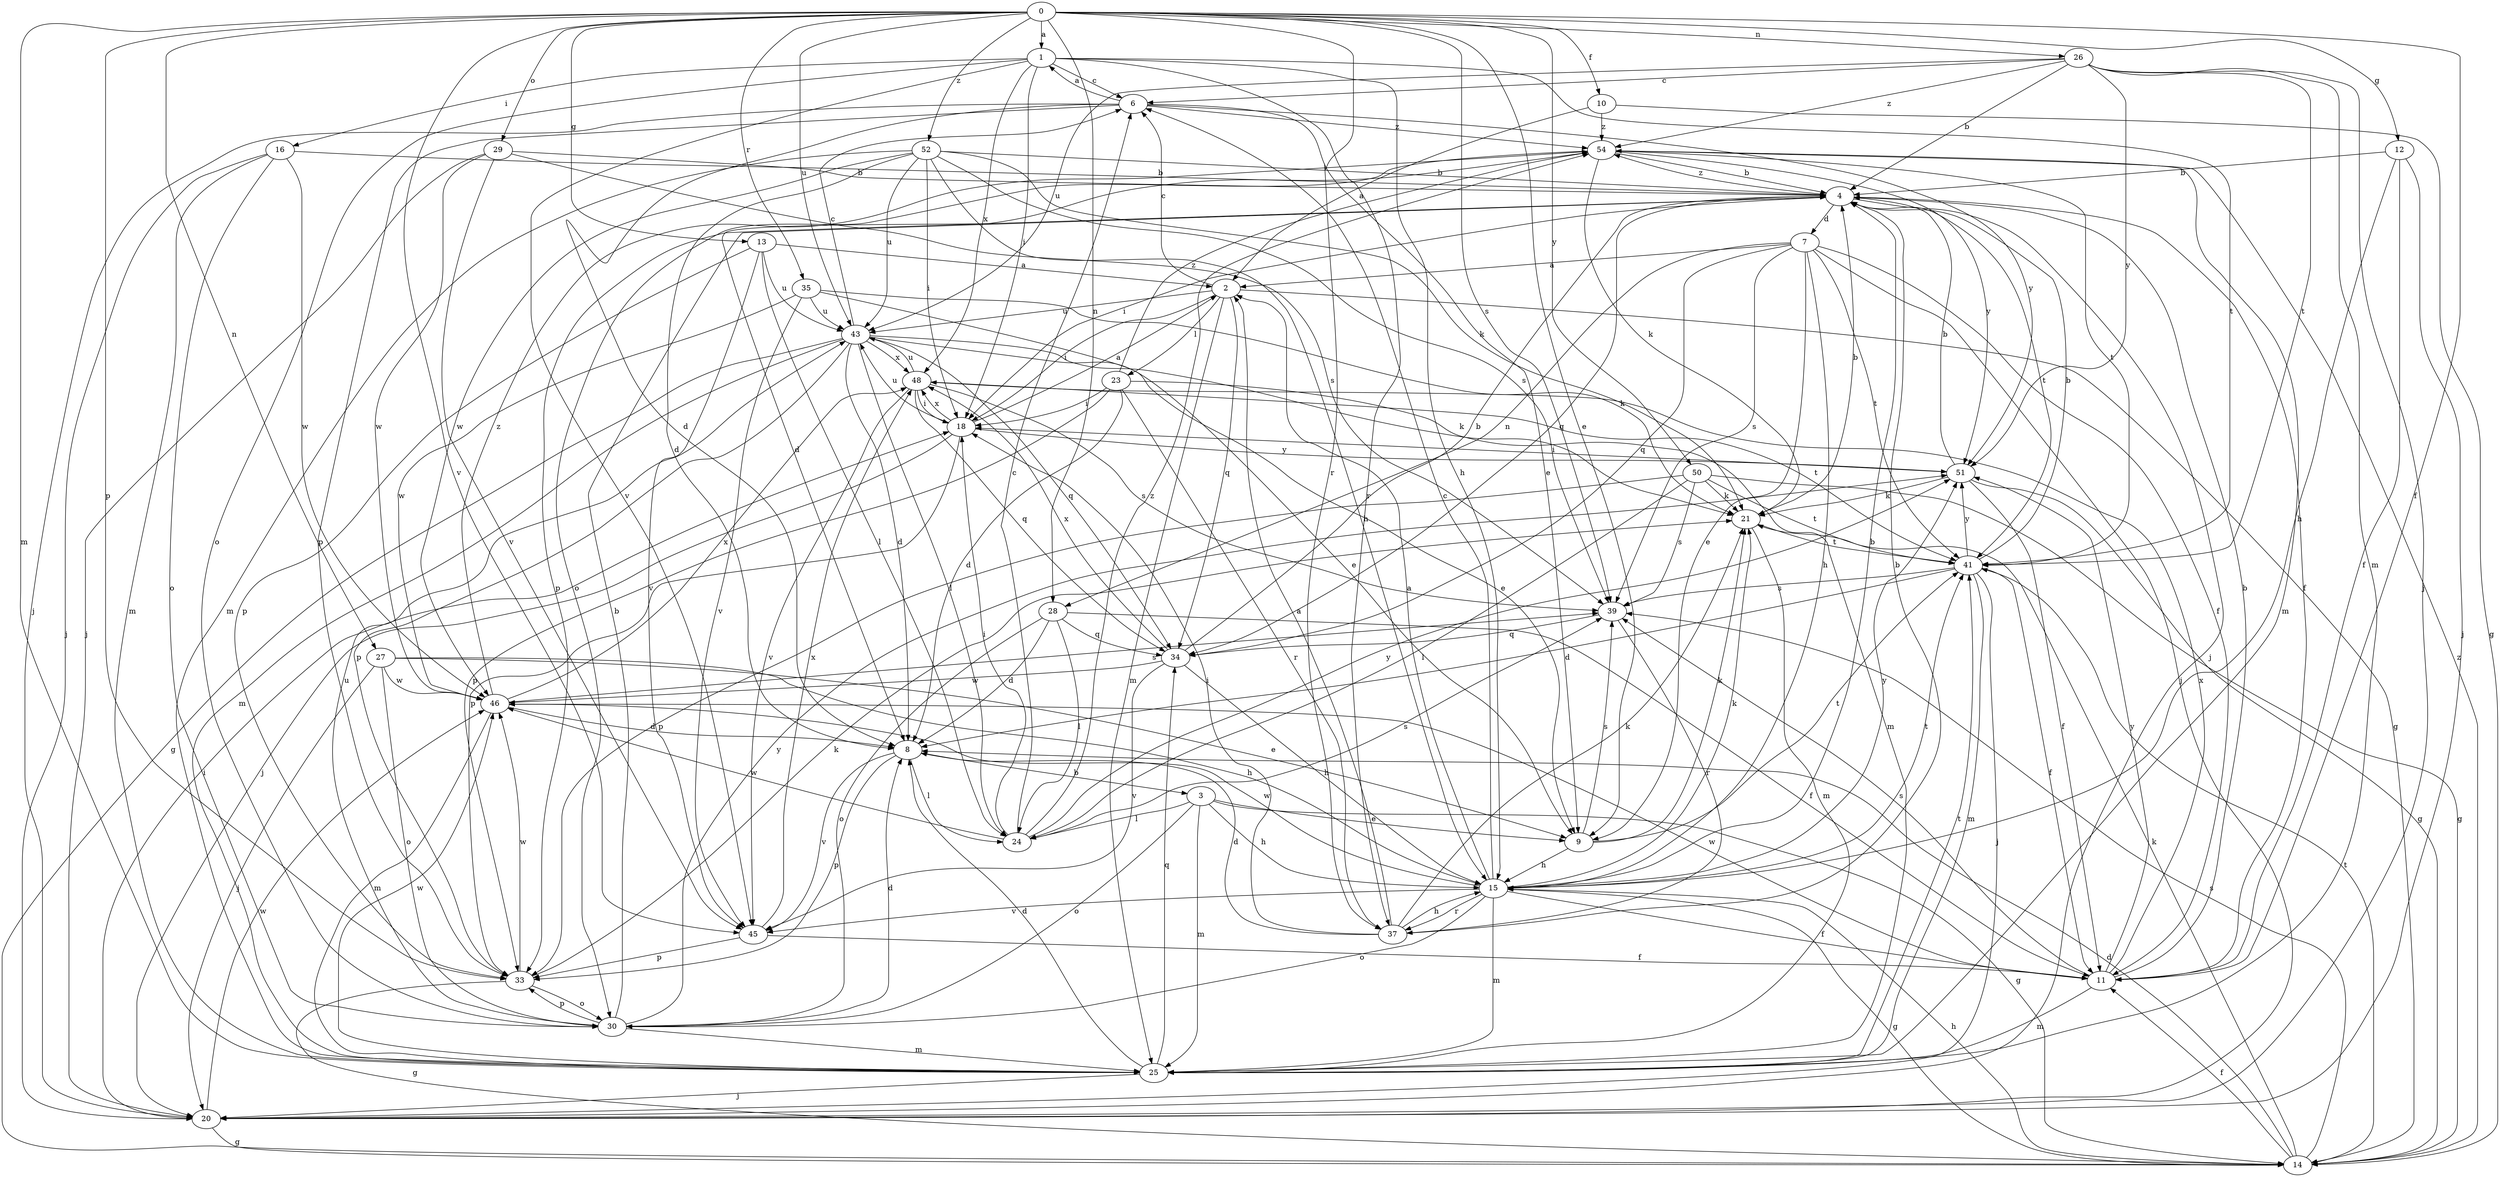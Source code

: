 strict digraph  {
0;
1;
2;
3;
4;
6;
7;
8;
9;
10;
11;
12;
13;
14;
15;
16;
18;
20;
21;
23;
24;
25;
26;
27;
28;
29;
30;
33;
34;
35;
37;
39;
41;
43;
45;
46;
48;
50;
51;
52;
54;
0 -> 1  [label=a];
0 -> 9  [label=e];
0 -> 10  [label=f];
0 -> 11  [label=f];
0 -> 12  [label=g];
0 -> 13  [label=g];
0 -> 25  [label=m];
0 -> 26  [label=n];
0 -> 27  [label=n];
0 -> 28  [label=n];
0 -> 29  [label=o];
0 -> 33  [label=p];
0 -> 35  [label=r];
0 -> 37  [label=r];
0 -> 39  [label=s];
0 -> 43  [label=u];
0 -> 45  [label=v];
0 -> 50  [label=y];
0 -> 52  [label=z];
1 -> 6  [label=c];
1 -> 15  [label=h];
1 -> 16  [label=i];
1 -> 18  [label=i];
1 -> 30  [label=o];
1 -> 37  [label=r];
1 -> 41  [label=t];
1 -> 45  [label=v];
1 -> 48  [label=x];
2 -> 6  [label=c];
2 -> 14  [label=g];
2 -> 18  [label=i];
2 -> 23  [label=l];
2 -> 25  [label=m];
2 -> 34  [label=q];
2 -> 43  [label=u];
3 -> 9  [label=e];
3 -> 14  [label=g];
3 -> 15  [label=h];
3 -> 24  [label=l];
3 -> 25  [label=m];
3 -> 30  [label=o];
4 -> 7  [label=d];
4 -> 11  [label=f];
4 -> 18  [label=i];
4 -> 20  [label=j];
4 -> 33  [label=p];
4 -> 34  [label=q];
4 -> 41  [label=t];
4 -> 54  [label=z];
6 -> 1  [label=a];
6 -> 8  [label=d];
6 -> 9  [label=e];
6 -> 20  [label=j];
6 -> 33  [label=p];
6 -> 51  [label=y];
6 -> 54  [label=z];
7 -> 2  [label=a];
7 -> 9  [label=e];
7 -> 11  [label=f];
7 -> 15  [label=h];
7 -> 20  [label=j];
7 -> 28  [label=n];
7 -> 34  [label=q];
7 -> 39  [label=s];
7 -> 41  [label=t];
8 -> 3  [label=b];
8 -> 24  [label=l];
8 -> 33  [label=p];
8 -> 45  [label=v];
9 -> 15  [label=h];
9 -> 21  [label=k];
9 -> 39  [label=s];
9 -> 41  [label=t];
10 -> 2  [label=a];
10 -> 14  [label=g];
10 -> 54  [label=z];
11 -> 4  [label=b];
11 -> 25  [label=m];
11 -> 39  [label=s];
11 -> 46  [label=w];
11 -> 48  [label=x];
11 -> 51  [label=y];
12 -> 4  [label=b];
12 -> 11  [label=f];
12 -> 15  [label=h];
12 -> 20  [label=j];
13 -> 2  [label=a];
13 -> 24  [label=l];
13 -> 33  [label=p];
13 -> 43  [label=u];
13 -> 45  [label=v];
14 -> 8  [label=d];
14 -> 11  [label=f];
14 -> 15  [label=h];
14 -> 21  [label=k];
14 -> 39  [label=s];
14 -> 41  [label=t];
14 -> 54  [label=z];
15 -> 2  [label=a];
15 -> 4  [label=b];
15 -> 6  [label=c];
15 -> 11  [label=f];
15 -> 14  [label=g];
15 -> 21  [label=k];
15 -> 25  [label=m];
15 -> 30  [label=o];
15 -> 37  [label=r];
15 -> 41  [label=t];
15 -> 45  [label=v];
15 -> 46  [label=w];
15 -> 51  [label=y];
16 -> 4  [label=b];
16 -> 20  [label=j];
16 -> 25  [label=m];
16 -> 30  [label=o];
16 -> 46  [label=w];
18 -> 2  [label=a];
18 -> 20  [label=j];
18 -> 33  [label=p];
18 -> 43  [label=u];
18 -> 48  [label=x];
18 -> 51  [label=y];
20 -> 14  [label=g];
20 -> 18  [label=i];
20 -> 46  [label=w];
21 -> 4  [label=b];
21 -> 25  [label=m];
21 -> 41  [label=t];
23 -> 8  [label=d];
23 -> 18  [label=i];
23 -> 25  [label=m];
23 -> 33  [label=p];
23 -> 37  [label=r];
23 -> 54  [label=z];
24 -> 6  [label=c];
24 -> 18  [label=i];
24 -> 39  [label=s];
24 -> 46  [label=w];
24 -> 51  [label=y];
24 -> 54  [label=z];
25 -> 8  [label=d];
25 -> 20  [label=j];
25 -> 34  [label=q];
25 -> 41  [label=t];
25 -> 46  [label=w];
26 -> 4  [label=b];
26 -> 6  [label=c];
26 -> 20  [label=j];
26 -> 25  [label=m];
26 -> 41  [label=t];
26 -> 43  [label=u];
26 -> 51  [label=y];
26 -> 54  [label=z];
27 -> 9  [label=e];
27 -> 15  [label=h];
27 -> 20  [label=j];
27 -> 30  [label=o];
27 -> 46  [label=w];
28 -> 8  [label=d];
28 -> 11  [label=f];
28 -> 24  [label=l];
28 -> 30  [label=o];
28 -> 34  [label=q];
29 -> 4  [label=b];
29 -> 20  [label=j];
29 -> 39  [label=s];
29 -> 45  [label=v];
29 -> 46  [label=w];
30 -> 4  [label=b];
30 -> 8  [label=d];
30 -> 25  [label=m];
30 -> 33  [label=p];
30 -> 43  [label=u];
30 -> 51  [label=y];
33 -> 14  [label=g];
33 -> 21  [label=k];
33 -> 30  [label=o];
33 -> 46  [label=w];
34 -> 4  [label=b];
34 -> 15  [label=h];
34 -> 45  [label=v];
34 -> 46  [label=w];
34 -> 48  [label=x];
35 -> 9  [label=e];
35 -> 21  [label=k];
35 -> 43  [label=u];
35 -> 45  [label=v];
35 -> 46  [label=w];
37 -> 2  [label=a];
37 -> 4  [label=b];
37 -> 8  [label=d];
37 -> 15  [label=h];
37 -> 18  [label=i];
37 -> 21  [label=k];
39 -> 34  [label=q];
39 -> 37  [label=r];
41 -> 4  [label=b];
41 -> 8  [label=d];
41 -> 11  [label=f];
41 -> 20  [label=j];
41 -> 25  [label=m];
41 -> 39  [label=s];
41 -> 51  [label=y];
43 -> 6  [label=c];
43 -> 8  [label=d];
43 -> 9  [label=e];
43 -> 14  [label=g];
43 -> 21  [label=k];
43 -> 24  [label=l];
43 -> 25  [label=m];
43 -> 33  [label=p];
43 -> 34  [label=q];
43 -> 48  [label=x];
45 -> 11  [label=f];
45 -> 33  [label=p];
45 -> 48  [label=x];
46 -> 8  [label=d];
46 -> 25  [label=m];
46 -> 39  [label=s];
46 -> 48  [label=x];
46 -> 54  [label=z];
48 -> 18  [label=i];
48 -> 34  [label=q];
48 -> 39  [label=s];
48 -> 41  [label=t];
48 -> 43  [label=u];
48 -> 45  [label=v];
50 -> 14  [label=g];
50 -> 21  [label=k];
50 -> 24  [label=l];
50 -> 33  [label=p];
50 -> 39  [label=s];
50 -> 41  [label=t];
51 -> 4  [label=b];
51 -> 11  [label=f];
51 -> 14  [label=g];
51 -> 18  [label=i];
51 -> 21  [label=k];
52 -> 4  [label=b];
52 -> 8  [label=d];
52 -> 15  [label=h];
52 -> 18  [label=i];
52 -> 21  [label=k];
52 -> 25  [label=m];
52 -> 39  [label=s];
52 -> 43  [label=u];
52 -> 46  [label=w];
54 -> 4  [label=b];
54 -> 8  [label=d];
54 -> 21  [label=k];
54 -> 25  [label=m];
54 -> 30  [label=o];
54 -> 41  [label=t];
54 -> 51  [label=y];
}
